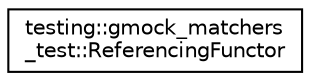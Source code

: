 digraph "Graphical Class Hierarchy"
{
  edge [fontname="Helvetica",fontsize="10",labelfontname="Helvetica",labelfontsize="10"];
  node [fontname="Helvetica",fontsize="10",shape=record];
  rankdir="LR";
  Node1 [label="testing::gmock_matchers\l_test::ReferencingFunctor",height=0.2,width=0.4,color="black", fillcolor="white", style="filled",URL="$structtesting_1_1gmock__matchers__test_1_1_referencing_functor.html"];
}
